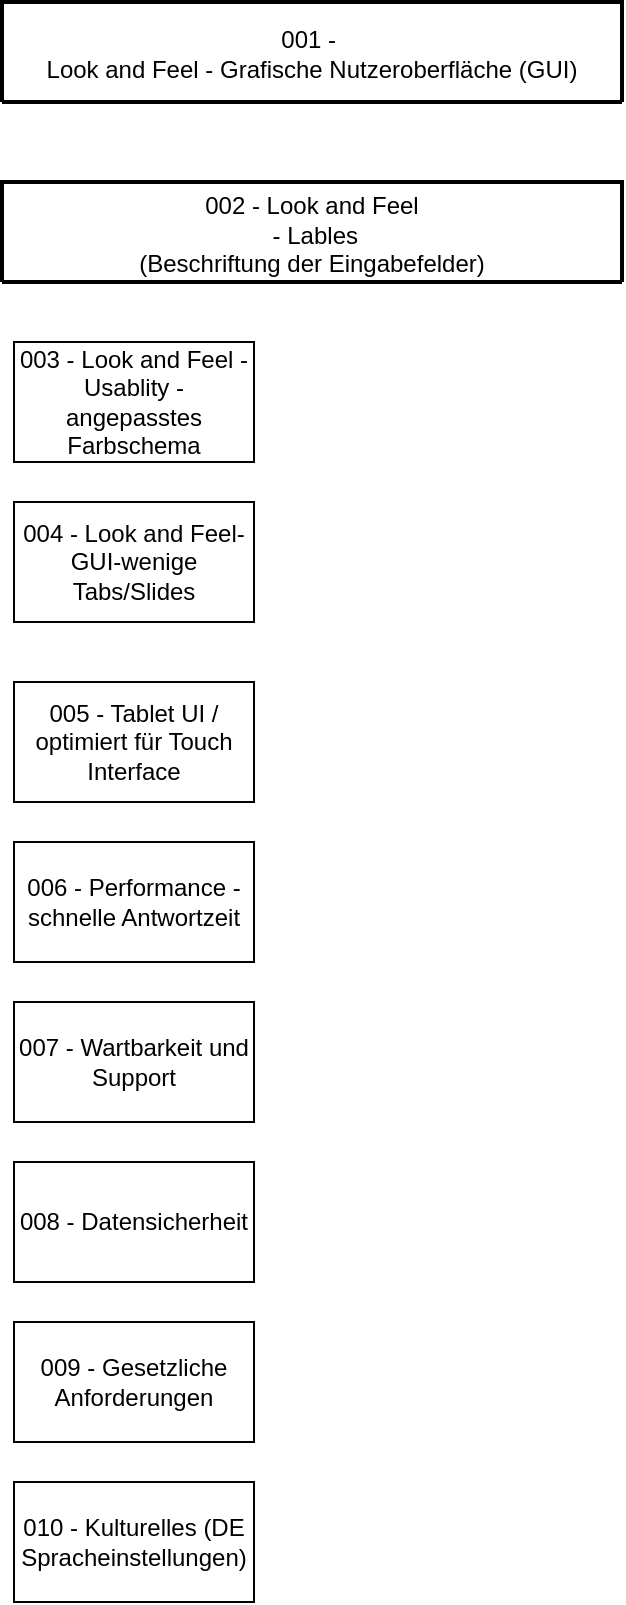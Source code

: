 <mxfile version="24.8.4">
  <diagram name="Seite-1" id="DnXB-zZTz2Z56x0SJixp">
    <mxGraphModel dx="794" dy="418" grid="1" gridSize="10" guides="1" tooltips="1" connect="1" arrows="1" fold="1" page="1" pageScale="1" pageWidth="827" pageHeight="1169" math="0" shadow="0">
      <root>
        <mxCell id="0" />
        <mxCell id="1" parent="0" />
        <mxCell id="53tc38JX_SwPdcK8660q-1" value="004 - Look and Feel-GUI-wenige Tabs/Slides" style="rounded=0;whiteSpace=wrap;html=1;" parent="1" vertex="1">
          <mxGeometry x="110" y="510" width="120" height="60" as="geometry" />
        </mxCell>
        <mxCell id="TPI1LNmROSnbRB8zEQOW-5" value="003 -&amp;nbsp;Look and Feel - Usablity - angepasstes Farbschema" style="rounded=0;whiteSpace=wrap;html=1;" parent="1" vertex="1">
          <mxGeometry x="110" y="430" width="120" height="60" as="geometry" />
        </mxCell>
        <mxCell id="53tc38JX_SwPdcK8660q-2" value="005 - Tablet UI / optimiert für Touch Interface" style="rounded=0;whiteSpace=wrap;html=1;" parent="1" vertex="1">
          <mxGeometry x="110" y="600" width="120" height="60" as="geometry" />
        </mxCell>
        <mxCell id="BMYMCdN_uTUJN-gc38pX-7" value="006 - Performance - schnelle Antwortzeit" style="rounded=0;whiteSpace=wrap;html=1;" vertex="1" parent="1">
          <mxGeometry x="110" y="680" width="120" height="60" as="geometry" />
        </mxCell>
        <mxCell id="BMYMCdN_uTUJN-gc38pX-8" value="007 - Wartbarkeit und Support" style="rounded=0;whiteSpace=wrap;html=1;" vertex="1" parent="1">
          <mxGeometry x="110" y="760" width="120" height="60" as="geometry" />
        </mxCell>
        <mxCell id="BMYMCdN_uTUJN-gc38pX-9" value="008 - Datensicherheit" style="rounded=0;whiteSpace=wrap;html=1;" vertex="1" parent="1">
          <mxGeometry x="110" y="840" width="120" height="60" as="geometry" />
        </mxCell>
        <mxCell id="BMYMCdN_uTUJN-gc38pX-10" value="009 - Gesetzliche Anforderungen" style="rounded=0;whiteSpace=wrap;html=1;" vertex="1" parent="1">
          <mxGeometry x="110" y="920" width="120" height="60" as="geometry" />
        </mxCell>
        <mxCell id="BMYMCdN_uTUJN-gc38pX-11" value="010 - Kulturelles (DE Spracheinstellungen)" style="rounded=0;whiteSpace=wrap;html=1;" vertex="1" parent="1">
          <mxGeometry x="110" y="1000" width="120" height="60" as="geometry" />
        </mxCell>
        <mxCell id="BMYMCdN_uTUJN-gc38pX-12" value="&lt;span style=&quot;font-size: 12px;&quot;&gt;001 -&amp;nbsp;&lt;/span&gt;&lt;div style=&quot;font-size: 12px;&quot;&gt;&lt;span style=&quot;background-color: initial;&quot;&gt;Look and Feel - Grafische Nutzeroberfläche (GUI)&lt;/span&gt;&lt;/div&gt;" style="swimlane;childLayout=stackLayout;horizontal=1;startSize=50;horizontalStack=0;rounded=1;fontSize=14;fontStyle=0;strokeWidth=2;resizeParent=0;resizeLast=1;shadow=0;dashed=0;align=center;arcSize=4;whiteSpace=wrap;html=1;" vertex="1" collapsed="1" parent="1">
          <mxGeometry x="104" y="260" width="310" height="50" as="geometry">
            <mxRectangle x="390" y="380" width="160" height="120" as="alternateBounds" />
          </mxGeometry>
        </mxCell>
        <mxCell id="BMYMCdN_uTUJN-gc38pX-13" value="+Attribute1&#xa;+Attribute2&#xa;+Attribute3" style="align=left;strokeColor=none;fillColor=none;spacingLeft=4;fontSize=12;verticalAlign=top;resizable=0;rotatable=0;part=1;html=1;" vertex="1" parent="BMYMCdN_uTUJN-gc38pX-12">
          <mxGeometry y="50" width="160" height="70" as="geometry" />
        </mxCell>
        <mxCell id="BMYMCdN_uTUJN-gc38pX-14" value="&lt;span style=&quot;font-size: 12px;&quot;&gt;002 - Look and Feel&lt;/span&gt;&lt;div style=&quot;font-size: 12px;&quot;&gt;&amp;nbsp;- Lables&lt;div&gt;(Beschriftung der Eingabefelder)&lt;/div&gt;&lt;/div&gt;" style="swimlane;childLayout=stackLayout;horizontal=1;startSize=50;horizontalStack=0;rounded=1;fontSize=14;fontStyle=0;strokeWidth=2;resizeParent=0;resizeLast=1;shadow=0;dashed=0;align=center;arcSize=4;whiteSpace=wrap;html=1;" vertex="1" collapsed="1" parent="1">
          <mxGeometry x="104" y="350" width="310" height="50" as="geometry">
            <mxRectangle x="390" y="380" width="160" height="120" as="alternateBounds" />
          </mxGeometry>
        </mxCell>
        <mxCell id="BMYMCdN_uTUJN-gc38pX-15" value="+Attribute1&#xa;+Attribute2&#xa;+Attribute3" style="align=left;strokeColor=none;fillColor=none;spacingLeft=4;fontSize=12;verticalAlign=top;resizable=0;rotatable=0;part=1;html=1;" vertex="1" parent="BMYMCdN_uTUJN-gc38pX-14">
          <mxGeometry y="50" width="160" height="70" as="geometry" />
        </mxCell>
      </root>
    </mxGraphModel>
  </diagram>
</mxfile>
